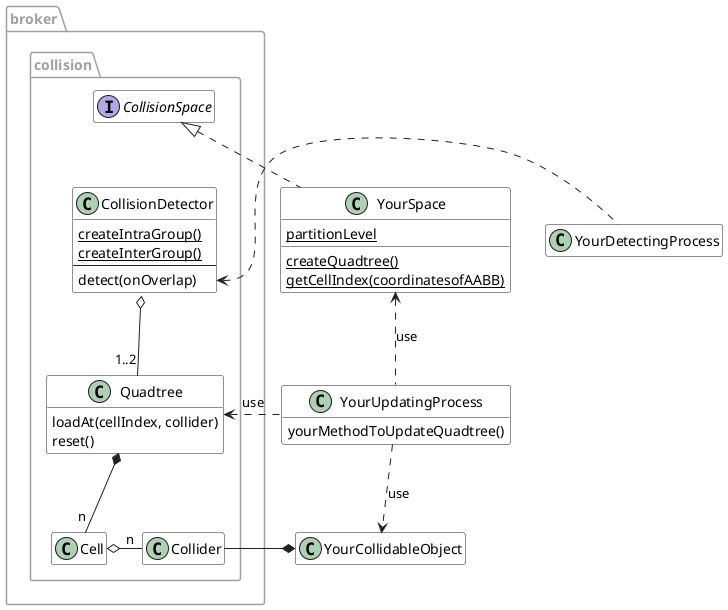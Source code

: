 @startuml collision

' ---- (style) --------------------------------

skinparam shadowing false
skinparam backgroundColor White
skinparam package {
  BorderColor #A0A0A0
  FontColor #A0A0A0
}
skinparam class {
  BackgroundColor White
  ArrowColor #202020
  BorderColor #202020
  FontColor #000000
}
skinparam note {
  BackgroundColor White
  FontColor #606060
  BorderColor #C0C0C0
}
skinparam stereotypeIBackgroundColor Lavender
hide empty members

' ---- (diagram) ------------------------------

package broker.collision {
	class Collider
	class CollisionDetector {
    {static} createIntraGroup()
    {static} createInterGroup()
    ----
    detect(onOverlap)
  }
	class Quadtree {
    loadAt(cellIndex, collider)
    reset()
  }
	class Cell
  interface CollisionSpace

  CollisionDetector o-- "1..2" Quadtree
  Quadtree *-- "n" Cell
  Cell o-r- "n" Collider

  CollisionSpace -[hidden]- CollisionDetector
}

  class YourDetectingProcess
  class YourSpace {
    {static} partitionLevel
    {static} createQuadtree()
    {static} getCellIndex(coordinatesofAABB)
  }
  Class YourUpdatingProcess {
    yourMethodToUpdateQuadtree()
  }
  class YourCollidableObject

  YourSpace <.. YourUpdatingProcess : use
  YourUpdatingProcess ..> YourCollidableObject : use

  CollisionSpace <|.. YourSpace
  Quadtree <.r. YourUpdatingProcess : use
  Collider -r-* YourCollidableObject
  CollisionDetector::detect <.r. YourDetectingProcess

@enduml
